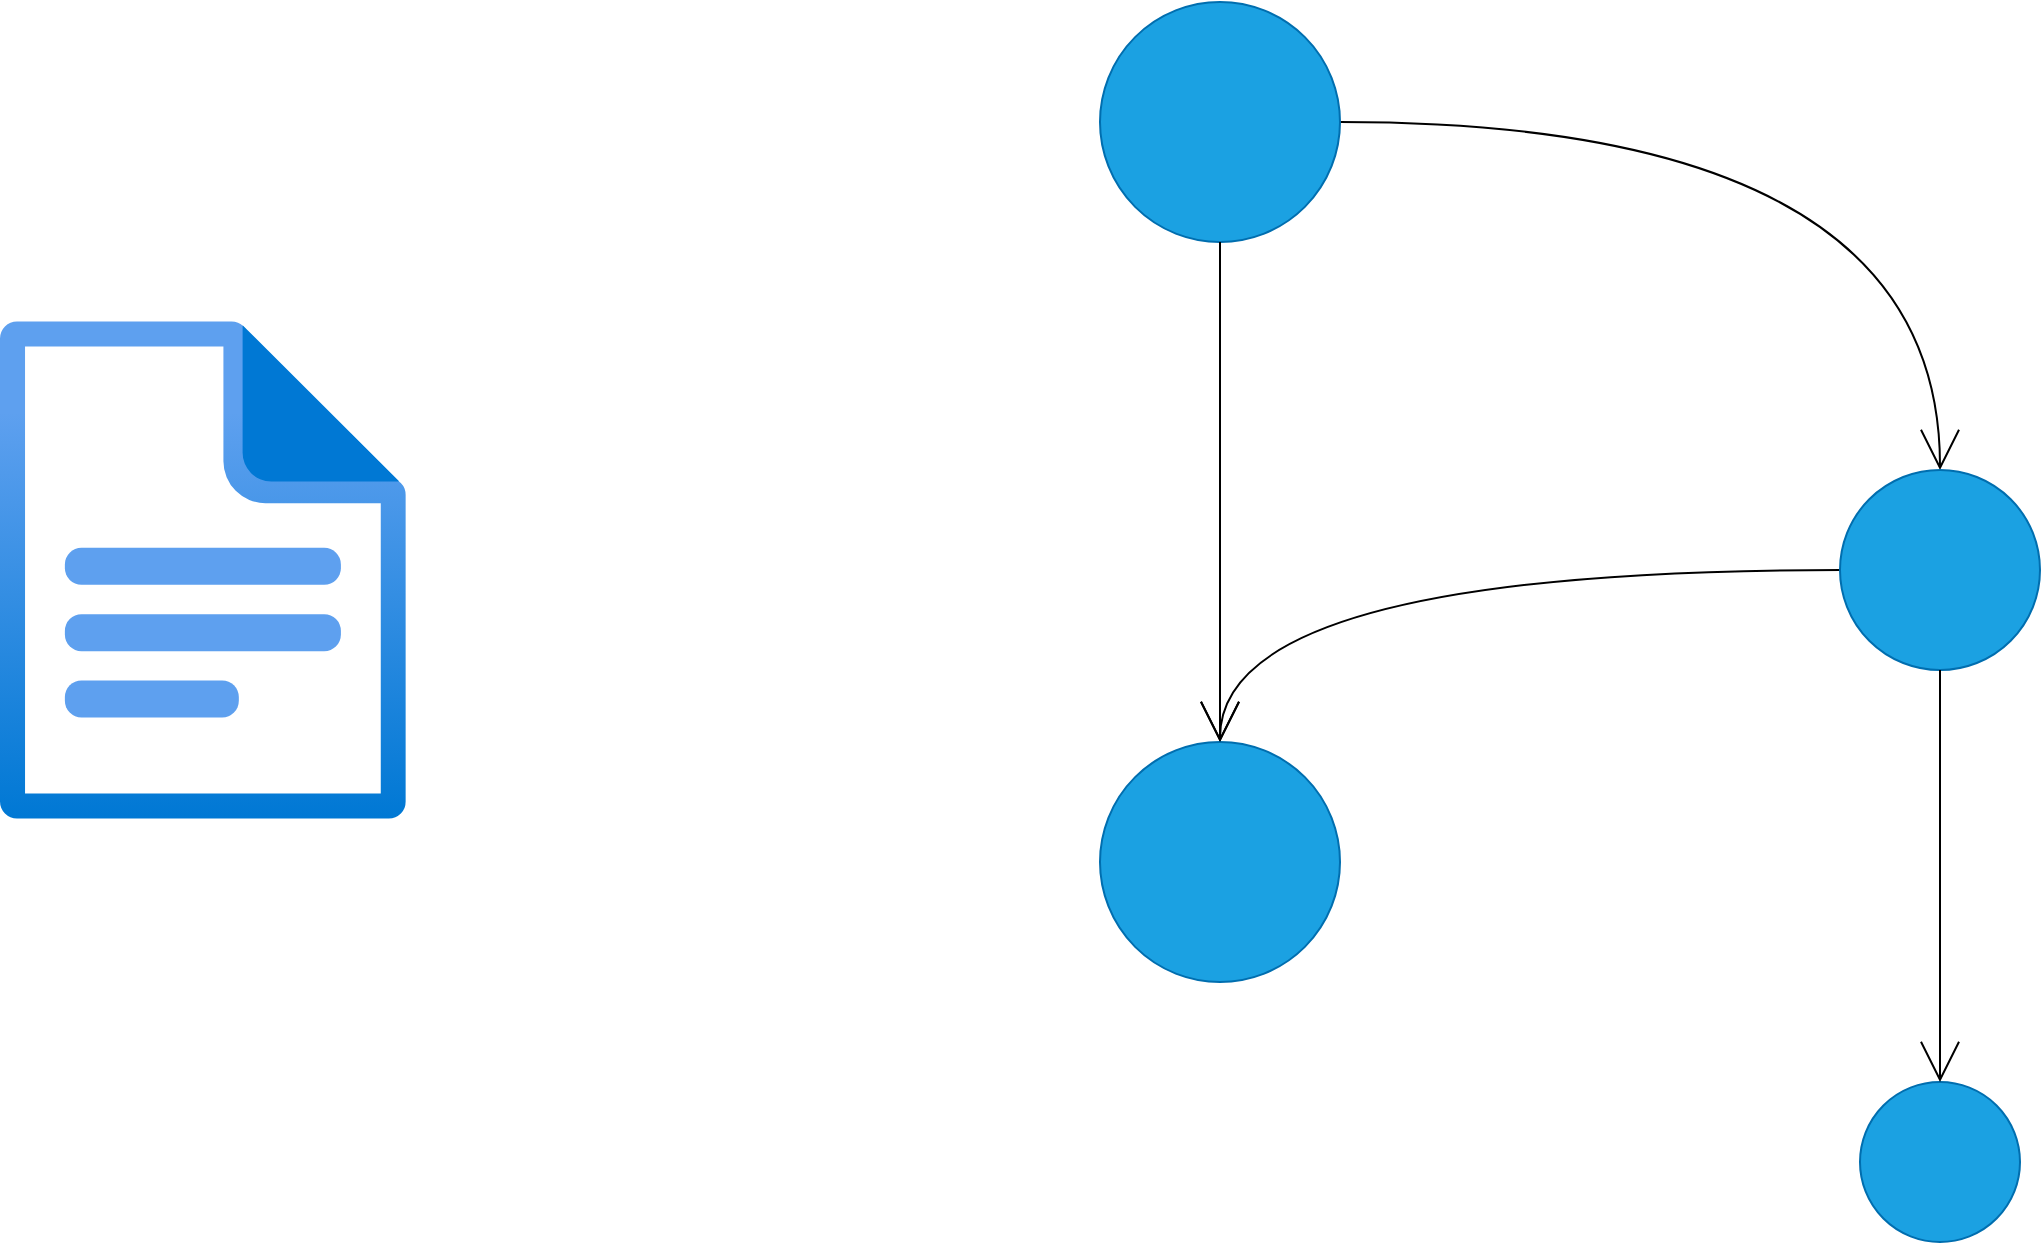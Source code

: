 <mxfile version="13.10.0" type="embed" pages="2">
    <diagram id="rmoyek38RqvmpxPc5ypL" name="semantic_annotation">
        <mxGraphModel dx="1156" dy="756" grid="1" gridSize="10" guides="1" tooltips="1" connect="1" arrows="1" fold="1" page="1" pageScale="1" pageWidth="1169" pageHeight="827" math="0" shadow="0">
            <root>
                <mxCell id="0"/>
                <mxCell id="1" parent="0"/>
                <mxCell id="2" value="" style="aspect=fixed;html=1;points=[];align=center;image;fontSize=12;image=img/lib/azure2/general/File.svg;" vertex="1" parent="1">
                    <mxGeometry x="120" y="289" width="202.9" height="250" as="geometry"/>
                </mxCell>
                <mxCell id="7" style="edgeStyle=orthogonalEdgeStyle;orthogonalLoop=1;jettySize=auto;html=1;curved=1;endSize=18;endArrow=open;endFill=0;" edge="1" parent="1" source="3" target="4">
                    <mxGeometry relative="1" as="geometry"/>
                </mxCell>
                <mxCell id="3" value="" style="ellipse;whiteSpace=wrap;html=1;aspect=fixed;fillColor=#1ba1e2;strokeColor=#006EAF;fontColor=#ffffff;" vertex="1" parent="1">
                    <mxGeometry x="670" y="130" width="120" height="120" as="geometry"/>
                </mxCell>
                <mxCell id="10" style="edgeStyle=orthogonalEdgeStyle;curved=1;orthogonalLoop=1;jettySize=auto;html=1;endSize=18;endArrow=open;endFill=0;" edge="1" parent="1" source="4" target="6">
                    <mxGeometry relative="1" as="geometry"/>
                </mxCell>
                <mxCell id="4" value="" style="ellipse;whiteSpace=wrap;html=1;aspect=fixed;fillColor=#1ba1e2;strokeColor=#006EAF;fontColor=#ffffff;" vertex="1" parent="1">
                    <mxGeometry x="1040" y="364" width="100" height="100" as="geometry"/>
                </mxCell>
                <mxCell id="5" value="" style="ellipse;whiteSpace=wrap;html=1;aspect=fixed;fillColor=#1ba1e2;strokeColor=#006EAF;fontColor=#ffffff;" vertex="1" parent="1">
                    <mxGeometry x="1050" y="670" width="80" height="80" as="geometry"/>
                </mxCell>
                <mxCell id="6" value="" style="ellipse;whiteSpace=wrap;html=1;aspect=fixed;fillColor=#1ba1e2;strokeColor=#006EAF;fontColor=#ffffff;" vertex="1" parent="1">
                    <mxGeometry x="670" y="500" width="120" height="120" as="geometry"/>
                </mxCell>
                <mxCell id="8" style="edgeStyle=orthogonalEdgeStyle;orthogonalLoop=1;jettySize=auto;html=1;curved=1;endSize=18;endArrow=open;endFill=0;" edge="1" parent="1" source="3" target="6">
                    <mxGeometry relative="1" as="geometry"/>
                </mxCell>
                <mxCell id="9" style="edgeStyle=orthogonalEdgeStyle;orthogonalLoop=1;jettySize=auto;html=1;curved=1;endSize=18;endArrow=open;endFill=0;" edge="1" parent="1" source="4" target="5">
                    <mxGeometry relative="1" as="geometry"/>
                </mxCell>
            </root>
        </mxGraphModel>
    </diagram>
    <diagram id="LMAU3lFBcKCVIRDPjLWa" name="ontology">
        <mxGraphModel dx="1156" dy="756" grid="1" gridSize="10" guides="1" tooltips="1" connect="1" arrows="1" fold="1" page="1" pageScale="1" pageWidth="1169" pageHeight="827" math="0" shadow="0">
            <root>
                <mxCell id="98OztewiK6SW1sezF8WZ-0"/>
                <mxCell id="98OztewiK6SW1sezF8WZ-1" parent="98OztewiK6SW1sezF8WZ-0"/>
                <mxCell id="W24Z-hOfKX0iG7TEgsba-1" value="Mr. Bean" style="ellipse;whiteSpace=wrap;html=1;aspect=fixed;fillColor=#1ba1e2;strokeColor=#006EAF;fontColor=#ffffff;fontSize=18;" vertex="1" parent="98OztewiK6SW1sezF8WZ-1">
                    <mxGeometry x="1020" y="90" width="120" height="120" as="geometry"/>
                </mxCell>
                <mxCell id="W24Z-hOfKX0iG7TEgsba-2" value="citizenOf" style="edgeStyle=orthogonalEdgeStyle;curved=1;orthogonalLoop=1;jettySize=auto;html=1;endSize=18;endArrow=open;endFill=0;entryX=1;entryY=0.5;entryDx=0;entryDy=0;fontSize=18;" edge="1" parent="98OztewiK6SW1sezF8WZ-1" source="W24Z-hOfKX0iG7TEgsba-4" target="W24Z-hOfKX0iG7TEgsba-5">
                    <mxGeometry relative="1" as="geometry"/>
                </mxCell>
                <mxCell id="W24Z-hOfKX0iG7TEgsba-9" value="authorOf" style="edgeStyle=orthogonalEdgeStyle;orthogonalLoop=1;jettySize=auto;html=1;endArrow=open;endFill=0;endSize=18;curved=1;fontSize=18;" edge="1" parent="98OztewiK6SW1sezF8WZ-1" source="W24Z-hOfKX0iG7TEgsba-4" target="W24Z-hOfKX0iG7TEgsba-1">
                    <mxGeometry x="-0.127" y="80" relative="1" as="geometry">
                        <mxPoint x="1044.645" y="545.355" as="targetPoint"/>
                        <mxPoint y="-1" as="offset"/>
                    </mxGeometry>
                </mxCell>
                <mxCell id="W24Z-hOfKX0iG7TEgsba-4" value="Rowan Atkinson" style="ellipse;whiteSpace=wrap;html=1;aspect=fixed;fillColor=#1ba1e2;strokeColor=#006EAF;fontColor=#ffffff;fontSize=18;" vertex="1" parent="98OztewiK6SW1sezF8WZ-1">
                    <mxGeometry x="810" y="540" width="100" height="100" as="geometry"/>
                </mxCell>
                <mxCell id="W24Z-hOfKX0iG7TEgsba-5" value="Britain" style="ellipse;whiteSpace=wrap;html=1;aspect=fixed;fillColor=#1ba1e2;strokeColor=#006EAF;fontColor=#ffffff;fontSize=18;" vertex="1" parent="98OztewiK6SW1sezF8WZ-1">
                    <mxGeometry x="180" y="630" width="120" height="120" as="geometry"/>
                </mxCell>
                <mxCell id="W24Z-hOfKX0iG7TEgsba-6" value="producedBy" style="edgeStyle=orthogonalEdgeStyle;orthogonalLoop=1;jettySize=auto;html=1;curved=1;endSize=18;endArrow=open;endFill=0;entryX=1;entryY=0.5;entryDx=0;entryDy=0;fontSize=18;" edge="1" parent="98OztewiK6SW1sezF8WZ-1" source="W24Z-hOfKX0iG7TEgsba-1" target="W24Z-hOfKX0iG7TEgsba-11">
                    <mxGeometry relative="1" as="geometry"/>
                </mxCell>
                <mxCell id="lsWwejkDtyP4UJfNRAwy-0" value="citizenOf" style="edgeStyle=orthogonalEdgeStyle;curved=1;orthogonalLoop=1;jettySize=auto;html=1;endArrow=open;endFill=0;endSize=18;fontSize=18;" edge="1" parent="98OztewiK6SW1sezF8WZ-1" source="W24Z-hOfKX0iG7TEgsba-8" target="W24Z-hOfKX0iG7TEgsba-5">
                    <mxGeometry relative="1" as="geometry"/>
                </mxCell>
                <mxCell id="W24Z-hOfKX0iG7TEgsba-8" value="Richard Curtis" style="ellipse;whiteSpace=wrap;html=1;aspect=fixed;fillColor=#1ba1e2;strokeColor=#006EAF;fontColor=#ffffff;fontSize=18;" vertex="1" parent="98OztewiK6SW1sezF8WZ-1">
                    <mxGeometry x="1030" y="690" width="100" height="100" as="geometry"/>
                </mxCell>
                <mxCell id="W24Z-hOfKX0iG7TEgsba-11" value="Tiger Aspect" style="ellipse;whiteSpace=wrap;html=1;aspect=fixed;fillColor=#1ba1e2;strokeColor=#006EAF;fontColor=#ffffff;fontSize=18;" vertex="1" parent="98OztewiK6SW1sezF8WZ-1">
                    <mxGeometry x="770" y="360" width="120" height="120" as="geometry"/>
                </mxCell>
                <mxCell id="W24Z-hOfKX0iG7TEgsba-12" value="locatedIn" style="edgeStyle=orthogonalEdgeStyle;orthogonalLoop=1;jettySize=auto;html=1;curved=1;endSize=18;endArrow=open;endFill=0;entryX=0.994;entryY=0.347;entryDx=0;entryDy=0;entryPerimeter=0;fontSize=18;" edge="1" parent="98OztewiK6SW1sezF8WZ-1" source="W24Z-hOfKX0iG7TEgsba-11" target="W24Z-hOfKX0iG7TEgsba-5">
                    <mxGeometry relative="1" as="geometry">
                        <mxPoint x="560" y="540" as="sourcePoint"/>
                        <mxPoint x="87.059" y="640" as="targetPoint"/>
                    </mxGeometry>
                </mxCell>
                <mxCell id="W24Z-hOfKX0iG7TEgsba-13" value="authorOf" style="edgeStyle=orthogonalEdgeStyle;orthogonalLoop=1;jettySize=auto;html=1;endArrow=open;endFill=0;endSize=18;curved=1;fontSize=18;" edge="1" parent="98OztewiK6SW1sezF8WZ-1" source="W24Z-hOfKX0iG7TEgsba-8">
                    <mxGeometry x="-0.589" relative="1" as="geometry">
                        <mxPoint x="1080" y="204" as="targetPoint"/>
                        <mxPoint as="offset"/>
                    </mxGeometry>
                </mxCell>
            </root>
        </mxGraphModel>
    </diagram>
</mxfile>